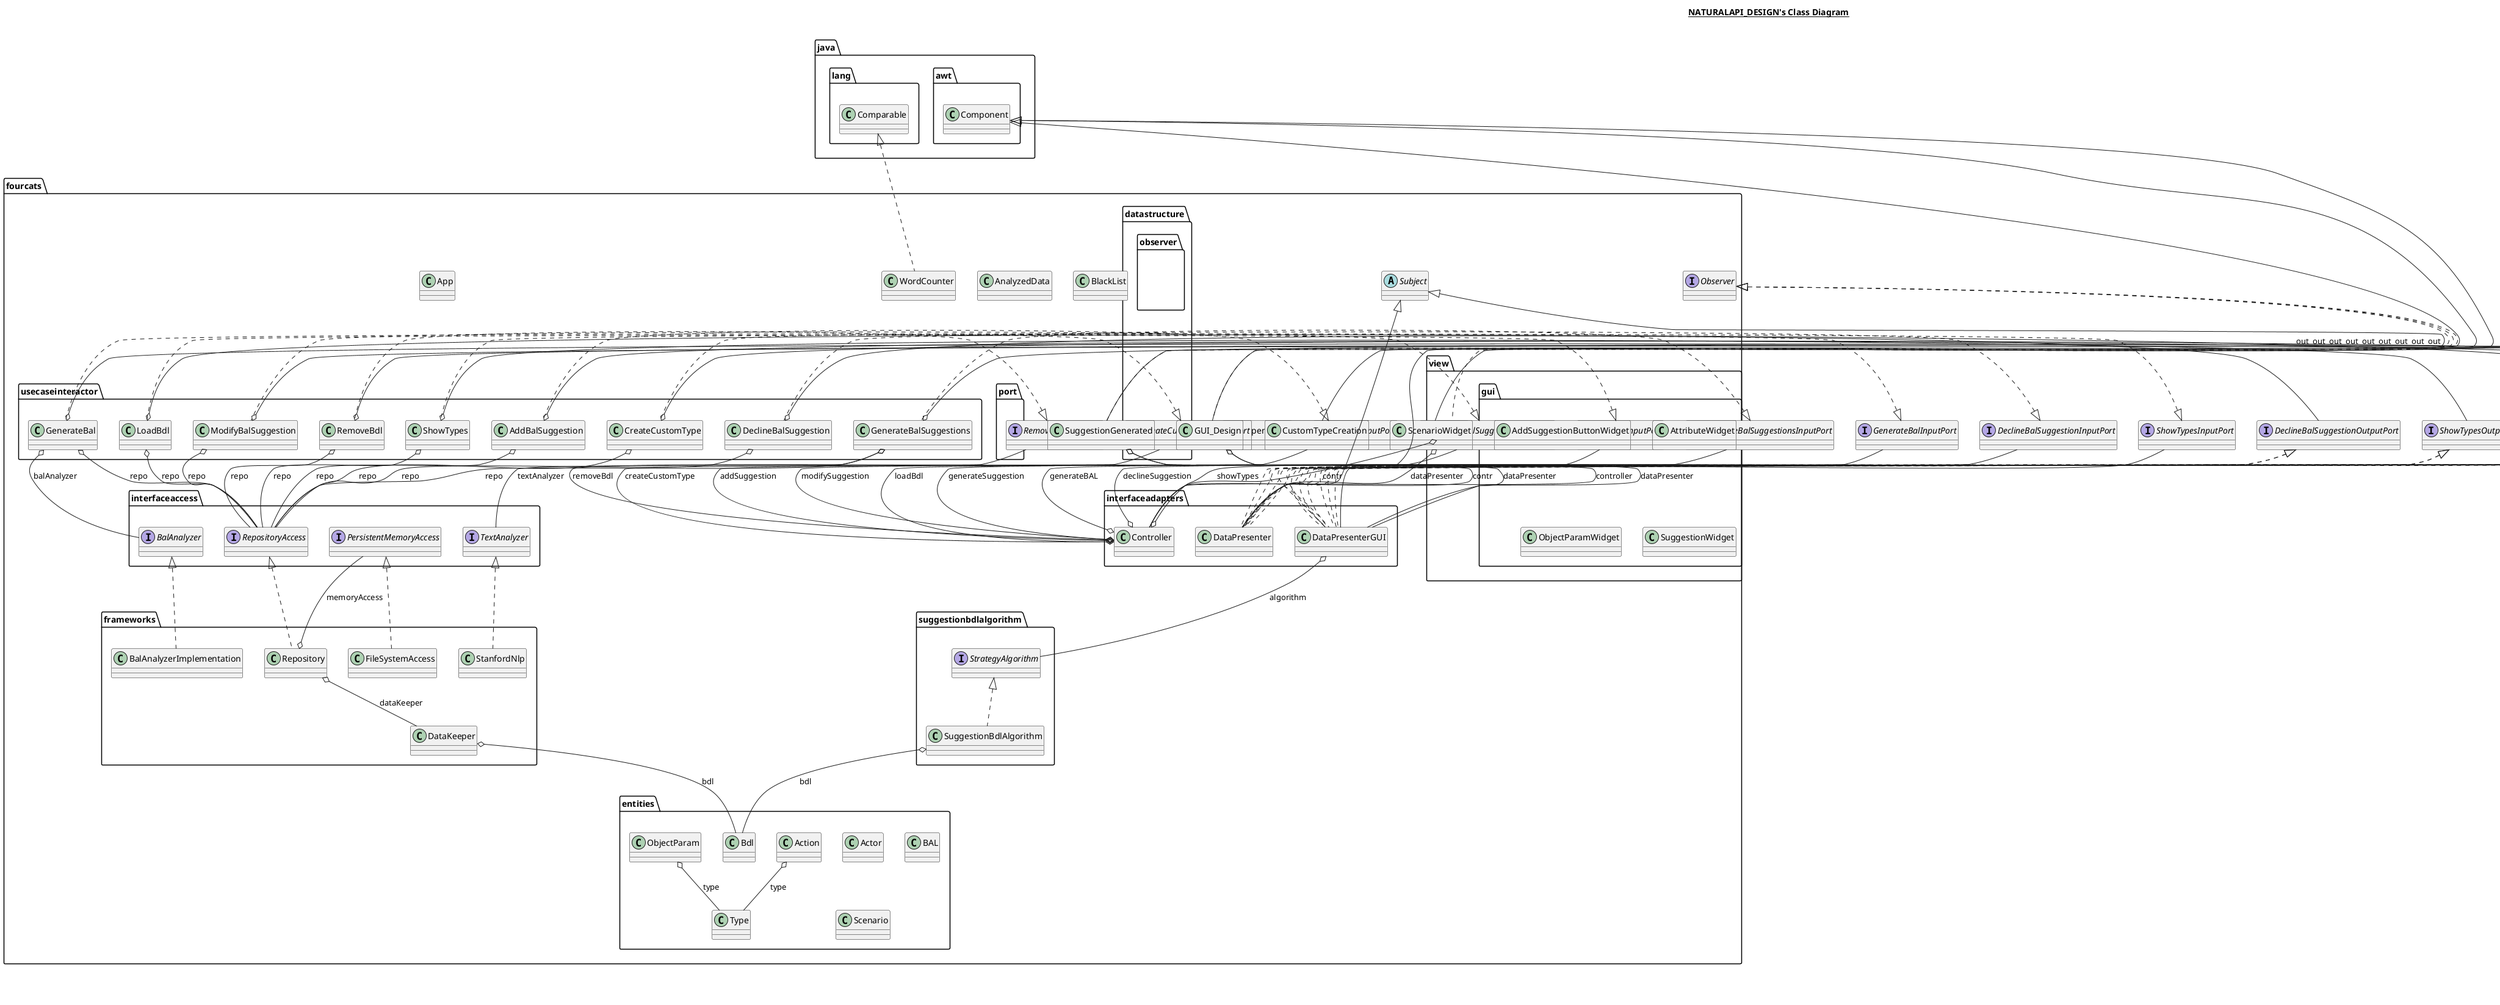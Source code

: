@startuml

title __NATURALAPI_DESIGN's Class Diagram__\n

  namespace fourcats {
    class fourcats.App {
    }
  }
  

  namespace fourcats {
    namespace datastructure {
      class fourcats.datastructure.AnalyzedData {
      }
    }
  }
  

  namespace fourcats {
    namespace datastructure {
      class fourcats.datastructure.BlackList {
      }
    }
  }
  

  namespace fourcats {
    namespace datastructure {
      class fourcats.datastructure.Dependency {
      }
    }
  }
  

  namespace fourcats {
    namespace datastructure {
      class fourcats.datastructure.WordCounter {
      }
    }
  }
  

  namespace fourcats {
    namespace datastructure {
      class fourcats.datastructure.WordTag {
      }
    }
  }
  

  namespace fourcats {
    namespace datastructure {
      namespace observer {
        interface fourcats.datastructure.observer.Observer {
        }
      }
    }
  }
  

  namespace fourcats {
    namespace datastructure {
      namespace observer {
        abstract class fourcats.datastructure.observer.Subject {
        }
      }
    }
  }
  

  namespace fourcats {
    namespace entities {
      class fourcats.entities.Action {
      }
    }
  }
  

  namespace fourcats {
    namespace entities {
      class fourcats.entities.Actor {
      }
    }
  }
  

  namespace fourcats {
    namespace entities {
      class fourcats.entities.BAL {
      }
    }
  }
  

  namespace fourcats {
    namespace entities {
      class fourcats.entities.Bdl {
      }
    }
  }
  

  namespace fourcats {
    namespace entities {
      class fourcats.entities.ObjectParam {
      }
    }
  }
  

  namespace fourcats {
    namespace entities {
      class fourcats.entities.Scenario {
      }
    }
  }
  

  namespace fourcats {
    namespace entities {
      class fourcats.entities.Type {
      }
    }
  }
  

  namespace fourcats {
    namespace frameworks {
      class fourcats.frameworks.BalAnalyzerImplementation {
      }
    }
  }
  

  namespace fourcats {
    namespace frameworks {
      class fourcats.frameworks.DataKeeper {
      }
    }
  }
  

  namespace fourcats {
    namespace frameworks {
      class fourcats.frameworks.FileSystemAccess {
      }
    }
  }
  

  namespace fourcats {
    namespace frameworks {
      class fourcats.frameworks.Repository {
      }
    }
  }
  

  namespace fourcats {
    namespace frameworks {
      class fourcats.frameworks.StanfordNlp {
      }
    }
  }
  

  namespace fourcats {
    namespace interfaceaccess {
      interface fourcats.interfaceaccess.BalAnalyzer {
      }
    }
  }
  

  namespace fourcats {
    namespace interfaceaccess {
      interface fourcats.interfaceaccess.PersistentMemoryAccess {
      }
    }
  }
  

  namespace fourcats {
    namespace interfaceaccess {
      interface fourcats.interfaceaccess.RepositoryAccess {
      }
    }
  }
  

  namespace fourcats {
    namespace interfaceaccess {
      interface fourcats.interfaceaccess.TextAnalyzer {
      }
    }
  }
  

  namespace fourcats {
    namespace interfaceadapters {
      class fourcats.interfaceadapters.Controller {
      }
    }
  }
  

  namespace fourcats {
    namespace interfaceadapters {
      class fourcats.interfaceadapters.DataPresenter {
      }
    }
  }
  

  namespace fourcats {
    namespace interfaceadapters {
      class fourcats.interfaceadapters.DataPresenterGUI {
      }
    }
  }
  

  namespace fourcats {
    namespace port {
      interface fourcats.port.AddBalSuggestionInputPort {
      }
    }
  }
  

  namespace fourcats {
    namespace port {
      interface fourcats.port.AddBalSuggestionOutputPort {
      }
    }
  }
  

  namespace fourcats {
    namespace port {
      interface fourcats.port.CreateCustomTypeInputPort {
      }
    }
  }
  

  namespace fourcats {
    namespace port {
      interface fourcats.port.CreateCustomTypeOutputPort {
      }
    }
  }
  

  namespace fourcats {
    namespace port {
      interface fourcats.port.DeclineBalSuggestionInputPort {
      }
    }
  }
  

  namespace fourcats {
    namespace port {
      interface fourcats.port.DeclineBalSuggestionOutputPort {
      }
    }
  }
  

  namespace fourcats {
    namespace port {
      interface fourcats.port.GenerateBalInputPort {
      }
    }
  }
  

  namespace fourcats {
    namespace port {
      interface fourcats.port.GenerateBalOutputPort {
      }
    }
  }
  

  namespace fourcats {
    namespace port {
      interface fourcats.port.GenerateBalSuggestionsInputPort {
      }
    }
  }
  

  namespace fourcats {
    namespace port {
      interface fourcats.port.GenerateBalSuggestionsOutputPort {
      }
    }
  }
  

  namespace fourcats {
    namespace port {
      interface fourcats.port.LoadBdlInputPort {
      }
    }
  }
  

  namespace fourcats {
    namespace port {
      interface fourcats.port.LoadBdlOutputPort {
      }
    }
  }
  

  namespace fourcats {
    namespace port {
      interface fourcats.port.ModifyBalSuggestionInputPort {
      }
    }
  }
  

  namespace fourcats {
    namespace port {
      interface fourcats.port.ModifyBalSuggestionOutputPort {
      }
    }
  }
  

  namespace fourcats {
    namespace port {
      interface fourcats.port.RemoveBdlInputPort {
      }
    }
  }
  

  namespace fourcats {
    namespace port {
      interface fourcats.port.RemoveBdlOutputPort {
      }
    }
  }
  

  namespace fourcats {
    namespace port {
      interface fourcats.port.ShowTypesInputPort {
      }
    }
  }
  

  namespace fourcats {
    namespace port {
      interface fourcats.port.ShowTypesOutputPort {
      }
    }
  }
  

  namespace fourcats {
    namespace suggestionbdlalgorithm {
      interface fourcats.suggestionbdlalgorithm.StrategyAlgorithm {
      }
    }
  }
  

  namespace fourcats {
    namespace suggestionbdlalgorithm {
      class fourcats.suggestionbdlalgorithm.SuggestionBdlAlgorithm {
      }
    }
  }
  

  namespace fourcats {
    namespace usecaseinteractor {
      class fourcats.usecaseinteractor.AddBalSuggestion {
      }
    }
  }
  

  namespace fourcats {
    namespace usecaseinteractor {
      class fourcats.usecaseinteractor.CreateCustomType {
      }
    }
  }
  

  namespace fourcats {
    namespace usecaseinteractor {
      class fourcats.usecaseinteractor.DeclineBalSuggestion {
      }
    }
  }
  

  namespace fourcats {
    namespace usecaseinteractor {
      class fourcats.usecaseinteractor.GenerateBal {
      }
    }
  }
  

  namespace fourcats {
    namespace usecaseinteractor {
      class fourcats.usecaseinteractor.GenerateBalSuggestions {
      }
    }
  }
  

  namespace fourcats {
    namespace usecaseinteractor {
      class fourcats.usecaseinteractor.LoadBdl {
      }
    }
  }
  

  namespace fourcats {
    namespace usecaseinteractor {
      class fourcats.usecaseinteractor.ModifyBalSuggestion {
      }
    }
  }
  

  namespace fourcats {
    namespace usecaseinteractor {
      class fourcats.usecaseinteractor.RemoveBdl {
      }
    }
  }
  

  namespace fourcats {
    namespace usecaseinteractor {
      class fourcats.usecaseinteractor.ShowTypes {
      }
    }
  }
  

  namespace fourcats {
    namespace view {
      class fourcats.view.CLI {
      }
    }
  }
  

  namespace fourcats {
    namespace view {
      namespace gui {
        class fourcats.view.gui.AddSuggestionButtonWidget {
        }
      }
    }
  }
  

  namespace fourcats {
    namespace view {
      namespace gui {
        class fourcats.view.gui.AttributeWidget {
        }
      }
    }
  }
  

  namespace fourcats {
    namespace view {
      namespace gui {
        class fourcats.view.gui.CustomTypeCreation {
        }
      }
    }
  }
  

  namespace fourcats {
    namespace view {
      namespace gui {
        class fourcats.view.gui.GUI_Design {
        }
      }
    }
  }
  

  namespace fourcats {
    namespace view {
      namespace gui {
        class fourcats.view.gui.ObjectParamWidget {
        }
      }
    }
  }
  

  namespace fourcats {
    namespace view {
      namespace gui {
        class fourcats.view.gui.ScenarioWidget {
        }
      }
    }
  }
  

  namespace fourcats {
    namespace view {
      namespace gui {
        class fourcats.view.gui.SuggestionGenerated {
        }
      }
    }
  }
  

  namespace fourcats {
    namespace view {
      namespace gui {
        class fourcats.view.gui.SuggestionWidget {
        }
      }
    }
  }
  

  fourcats.datastructure.WordCounter .up.|> java.lang.Comparable
  fourcats.entities.Action o-- fourcats.entities.Type : type
  fourcats.entities.ObjectParam o-- fourcats.entities.Type : type
  fourcats.frameworks.BalAnalyzerImplementation .up.|> fourcats.interfaceaccess.BalAnalyzer
  fourcats.frameworks.DataKeeper o-- fourcats.entities.Bdl : bdl
  fourcats.frameworks.FileSystemAccess .up.|> fourcats.interfaceaccess.PersistentMemoryAccess
  fourcats.frameworks.Repository .up.|> fourcats.interfaceaccess.RepositoryAccess
  fourcats.frameworks.Repository o-- fourcats.frameworks.DataKeeper : dataKeeper
  fourcats.frameworks.Repository o-- fourcats.interfaceaccess.PersistentMemoryAccess : memoryAccess
  fourcats.frameworks.StanfordNlp .up.|> fourcats.interfaceaccess.TextAnalyzer
  fourcats.interfaceadapters.Controller o-- fourcats.port.AddBalSuggestionInputPort : addSuggestion
  fourcats.interfaceadapters.Controller o-- fourcats.port.CreateCustomTypeInputPort : createCustomType
  fourcats.interfaceadapters.Controller o-- fourcats.port.DeclineBalSuggestionInputPort : declineSuggestion
  fourcats.interfaceadapters.Controller o-- fourcats.port.GenerateBalInputPort : generateBAL
  fourcats.interfaceadapters.Controller o-- fourcats.port.GenerateBalSuggestionsInputPort : generateSuggestion
  fourcats.interfaceadapters.Controller o-- fourcats.port.LoadBdlInputPort : loadBdl
  fourcats.interfaceadapters.Controller o-- fourcats.port.ModifyBalSuggestionInputPort : modifySuggestion
  fourcats.interfaceadapters.Controller o-- fourcats.port.RemoveBdlInputPort : removeBdl
  fourcats.interfaceadapters.Controller o-- fourcats.port.ShowTypesInputPort : showTypes
  fourcats.interfaceadapters.DataPresenter .up.|> fourcats.port.AddBalSuggestionOutputPort
  fourcats.interfaceadapters.DataPresenter .up.|> fourcats.port.CreateCustomTypeOutputPort
  fourcats.interfaceadapters.DataPresenter .up.|> fourcats.port.DeclineBalSuggestionOutputPort
  fourcats.interfaceadapters.DataPresenter .up.|> fourcats.port.GenerateBalOutputPort
  fourcats.interfaceadapters.DataPresenter .up.|> fourcats.port.GenerateBalSuggestionsOutputPort
  fourcats.interfaceadapters.DataPresenter .up.|> fourcats.port.LoadBdlOutputPort
  fourcats.interfaceadapters.DataPresenter .up.|> fourcats.port.ModifyBalSuggestionOutputPort
  fourcats.interfaceadapters.DataPresenter .up.|> fourcats.port.RemoveBdlOutputPort
  fourcats.interfaceadapters.DataPresenter .up.|> fourcats.port.ShowTypesOutputPort
  fourcats.interfaceadapters.DataPresenter -up-|> fourcats.datastructure.observer.Subject
  fourcats.interfaceadapters.DataPresenterGUI .up.|> fourcats.port.AddBalSuggestionOutputPort
  fourcats.interfaceadapters.DataPresenterGUI .up.|> fourcats.port.CreateCustomTypeOutputPort
  fourcats.interfaceadapters.DataPresenterGUI .up.|> fourcats.port.DeclineBalSuggestionOutputPort
  fourcats.interfaceadapters.DataPresenterGUI .up.|> fourcats.port.GenerateBalOutputPort
  fourcats.interfaceadapters.DataPresenterGUI .up.|> fourcats.port.GenerateBalSuggestionsOutputPort
  fourcats.interfaceadapters.DataPresenterGUI .up.|> fourcats.port.LoadBdlOutputPort
  fourcats.interfaceadapters.DataPresenterGUI .up.|> fourcats.port.ModifyBalSuggestionOutputPort
  fourcats.interfaceadapters.DataPresenterGUI .up.|> fourcats.port.RemoveBdlOutputPort
  fourcats.interfaceadapters.DataPresenterGUI .up.|> fourcats.port.ShowTypesOutputPort
  fourcats.interfaceadapters.DataPresenterGUI -up-|> fourcats.datastructure.observer.Subject
  fourcats.interfaceadapters.DataPresenterGUI o-- fourcats.suggestionbdlalgorithm.StrategyAlgorithm : algorithm
  fourcats.suggestionbdlalgorithm.SuggestionBdlAlgorithm .up.|> fourcats.suggestionbdlalgorithm.StrategyAlgorithm
  fourcats.suggestionbdlalgorithm.SuggestionBdlAlgorithm o-- fourcats.entities.Bdl : bdl
  fourcats.usecaseinteractor.AddBalSuggestion .up.|> fourcats.port.AddBalSuggestionInputPort
  fourcats.usecaseinteractor.AddBalSuggestion o-- fourcats.port.AddBalSuggestionOutputPort : out
  fourcats.usecaseinteractor.AddBalSuggestion o-- fourcats.interfaceaccess.RepositoryAccess : repo
  fourcats.usecaseinteractor.CreateCustomType .up.|> fourcats.port.CreateCustomTypeInputPort
  fourcats.usecaseinteractor.CreateCustomType o-- fourcats.port.CreateCustomTypeOutputPort : out
  fourcats.usecaseinteractor.CreateCustomType o-- fourcats.interfaceaccess.RepositoryAccess : repo
  fourcats.usecaseinteractor.DeclineBalSuggestion .up.|> fourcats.port.DeclineBalSuggestionInputPort
  fourcats.usecaseinteractor.DeclineBalSuggestion o-- fourcats.port.DeclineBalSuggestionOutputPort : out
  fourcats.usecaseinteractor.DeclineBalSuggestion o-- fourcats.interfaceaccess.RepositoryAccess : repo
  fourcats.usecaseinteractor.GenerateBal .up.|> fourcats.port.GenerateBalInputPort
  fourcats.usecaseinteractor.GenerateBal o-- fourcats.interfaceaccess.BalAnalyzer : balAnalyzer
  fourcats.usecaseinteractor.GenerateBal o-- fourcats.port.GenerateBalOutputPort : out
  fourcats.usecaseinteractor.GenerateBal o-- fourcats.interfaceaccess.RepositoryAccess : repo
  fourcats.usecaseinteractor.GenerateBalSuggestions .up.|> fourcats.port.GenerateBalSuggestionsInputPort
  fourcats.usecaseinteractor.GenerateBalSuggestions o-- fourcats.port.GenerateBalSuggestionsOutputPort : out
  fourcats.usecaseinteractor.GenerateBalSuggestions o-- fourcats.interfaceaccess.RepositoryAccess : repo
  fourcats.usecaseinteractor.GenerateBalSuggestions o-- fourcats.interfaceaccess.TextAnalyzer : textAnalyzer
  fourcats.usecaseinteractor.LoadBdl .up.|> fourcats.port.LoadBdlInputPort
  fourcats.usecaseinteractor.LoadBdl o-- fourcats.port.LoadBdlOutputPort : out
  fourcats.usecaseinteractor.LoadBdl o-- fourcats.interfaceaccess.RepositoryAccess : repo
  fourcats.usecaseinteractor.ModifyBalSuggestion .up.|> fourcats.port.ModifyBalSuggestionInputPort
  fourcats.usecaseinteractor.ModifyBalSuggestion o-- fourcats.port.ModifyBalSuggestionOutputPort : out
  fourcats.usecaseinteractor.ModifyBalSuggestion o-- fourcats.interfaceaccess.RepositoryAccess : repo
  fourcats.usecaseinteractor.RemoveBdl .up.|> fourcats.port.RemoveBdlInputPort
  fourcats.usecaseinteractor.RemoveBdl o-- fourcats.port.RemoveBdlOutputPort : out
  fourcats.usecaseinteractor.RemoveBdl o-- fourcats.interfaceaccess.RepositoryAccess : repo
  fourcats.usecaseinteractor.ShowTypes .up.|> fourcats.port.ShowTypesInputPort
  fourcats.usecaseinteractor.ShowTypes o-- fourcats.port.ShowTypesOutputPort : out
  fourcats.usecaseinteractor.ShowTypes o-- fourcats.interfaceaccess.RepositoryAccess : repo
  fourcats.view.CLI .up.|> fourcats.datastructure.observer.Observer
  fourcats.view.CLI o-- fourcats.interfaceadapters.Controller : contr
  fourcats.view.CLI o-- fourcats.interfaceadapters.DataPresenter : dataPresenter
  fourcats.view.gui.CustomTypeCreation -up-|> java.awt.Component
  fourcats.view.gui.GUI_Design .up.|> fourcats.datastructure.observer.Observer
  fourcats.view.gui.GUI_Design -up-|> java.awt.Component
  fourcats.view.gui.GUI_Design o-- fourcats.interfaceadapters.Controller : controller
  fourcats.view.gui.GUI_Design o-- fourcats.interfaceadapters.DataPresenterGUI : dataPresenter
  fourcats.view.gui.ScenarioWidget -up-|> javax.swing.JComponent
  fourcats.view.gui.SuggestionGenerated .up.|> fourcats.datastructure.observer.Observer
  fourcats.view.gui.SuggestionGenerated -up-|> java.awt.Component
  fourcats.view.gui.SuggestionGenerated o-- fourcats.interfaceadapters.Controller : contr
  fourcats.view.gui.SuggestionGenerated o-- fourcats.interfaceadapters.DataPresenterGUI : dataPresenter


right footer


PlantUML diagram generated by SketchIt! (https://bitbucket.org/pmesmeur/sketch.it)
For more information about this tool, please contact philippe.mesmeur@gmail.com
endfooter

@enduml
